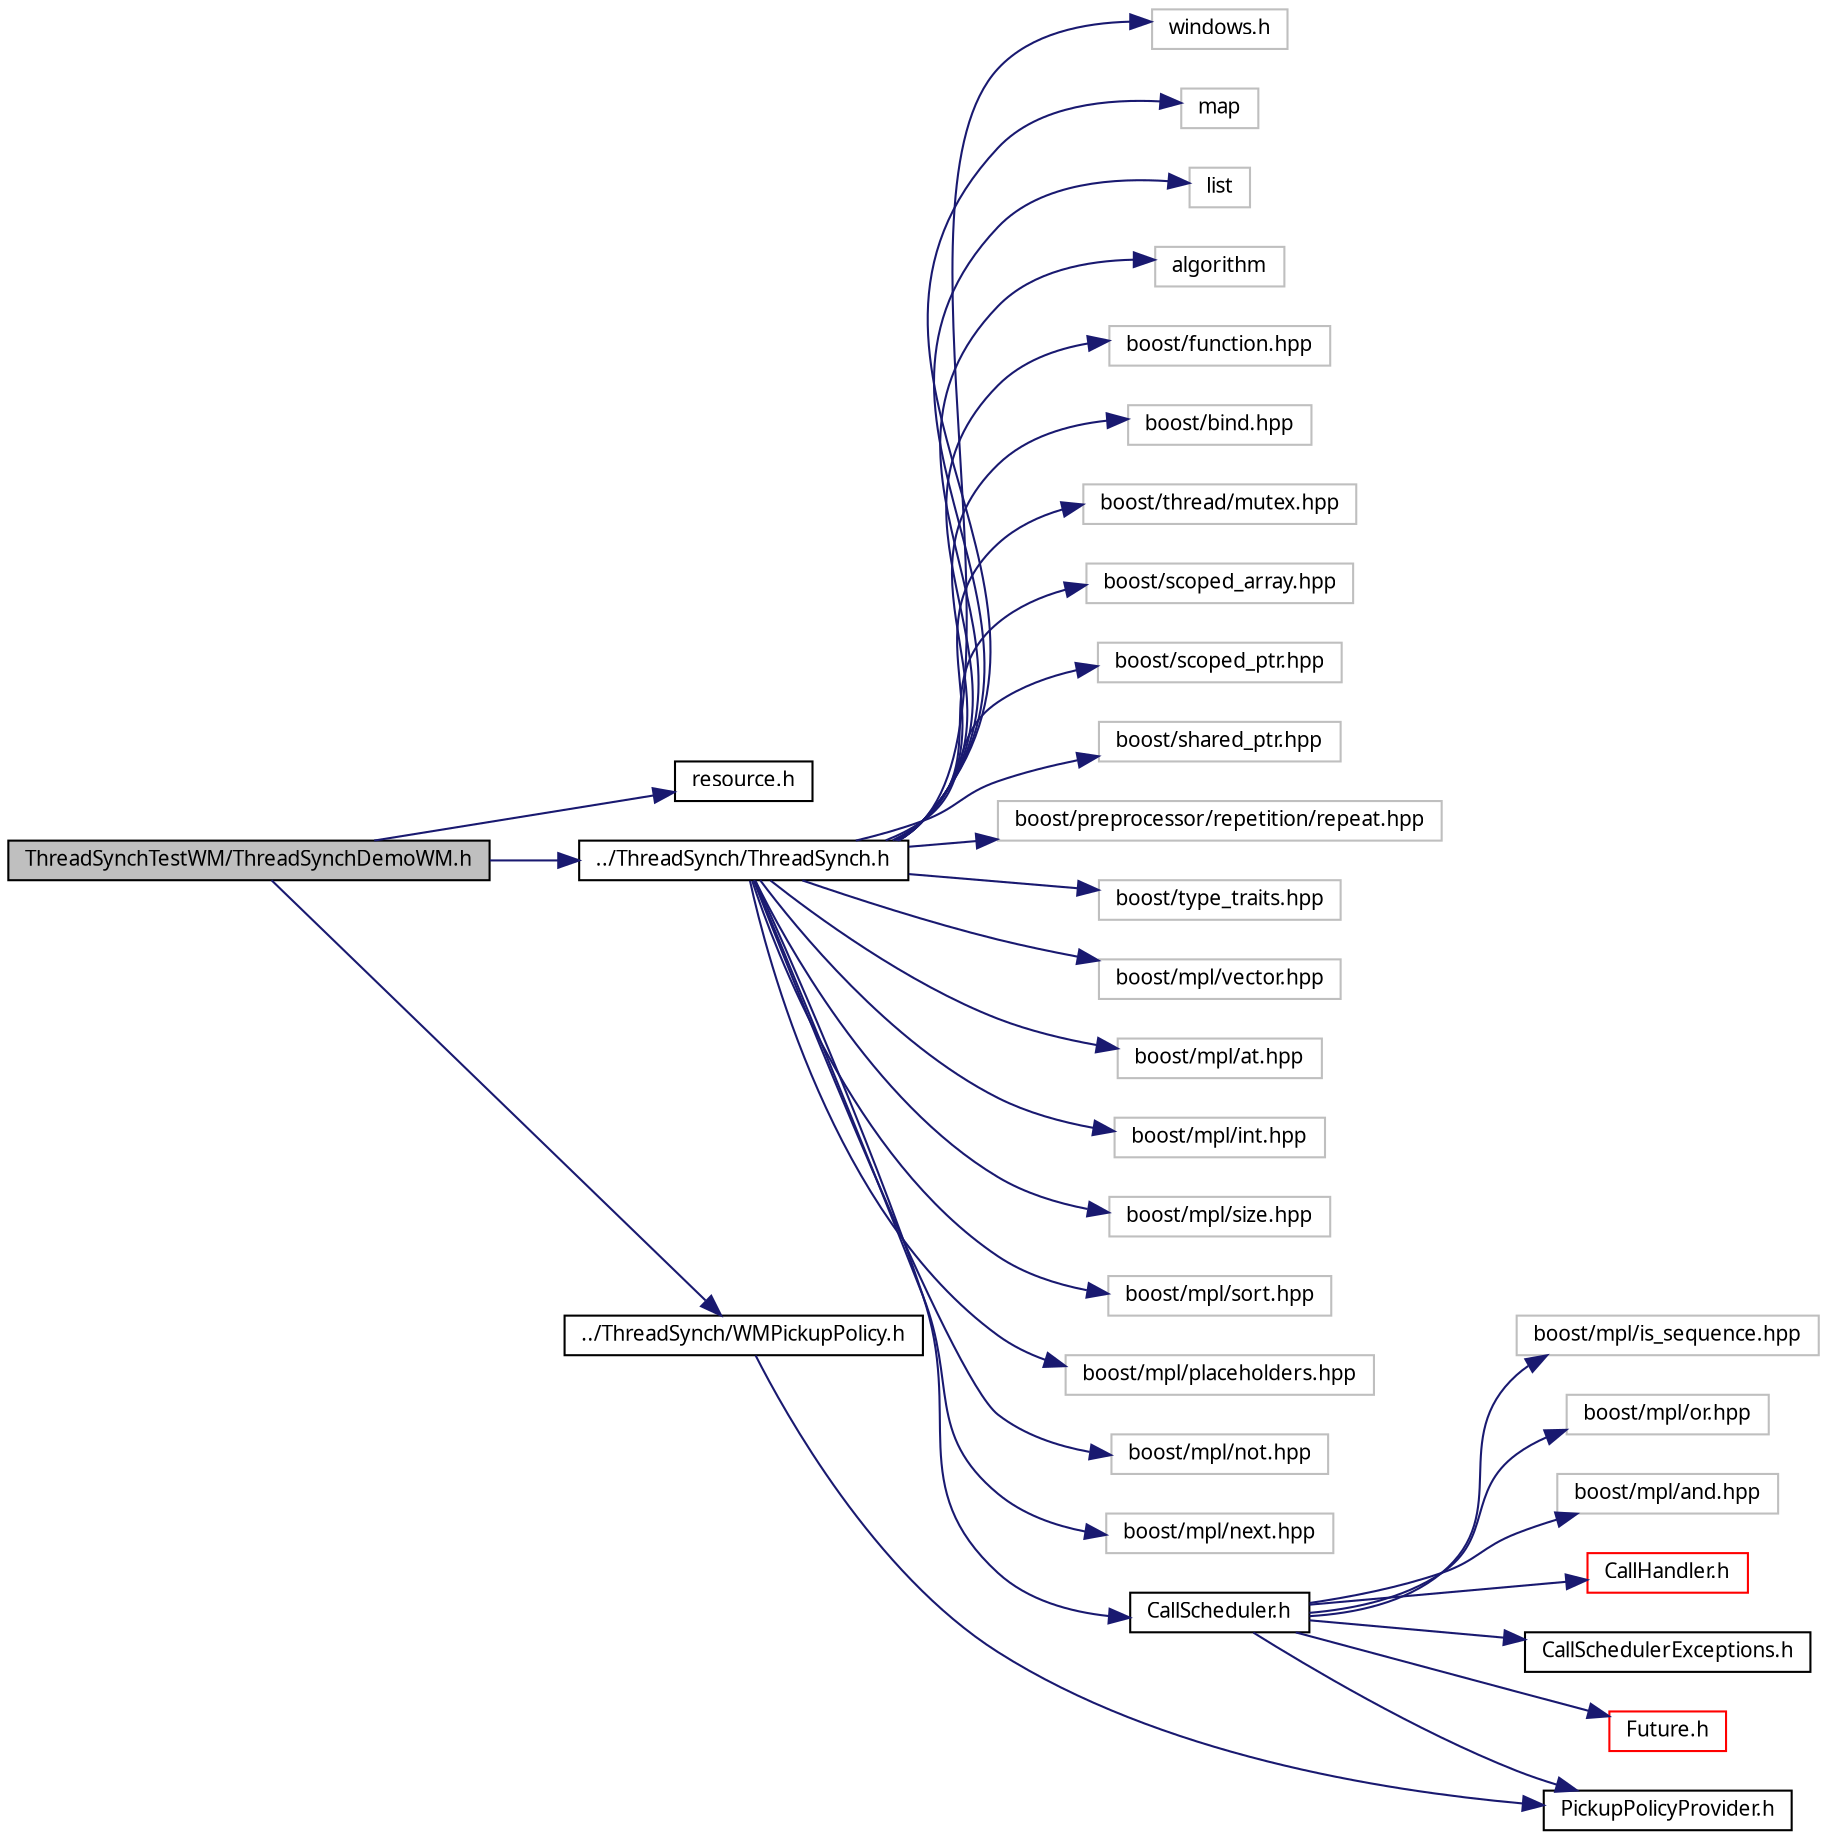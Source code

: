 digraph G
{
  edge [fontname="FreeSans.ttf",fontsize=10,labelfontname="FreeSans.ttf",labelfontsize=10];
  node [fontname="FreeSans.ttf",fontsize=10,shape=record];
  rankdir=LR;
  Node1 [label="ThreadSynchTestWM/ThreadSynchDemoWM.h",height=0.2,width=0.4,color="black", fillcolor="grey75", style="filled" fontcolor="black"];
  Node1 -> Node2 [color="midnightblue",fontsize=10,style="solid",fontname="FreeSans.ttf"];
  Node2 [label="resource.h",height=0.2,width=0.4,color="black", fillcolor="white", style="filled",URL="$resource_8h.html"];
  Node1 -> Node3 [color="midnightblue",fontsize=10,style="solid",fontname="FreeSans.ttf"];
  Node3 [label="../ThreadSynch/ThreadSynch.h",height=0.2,width=0.4,color="black", fillcolor="white", style="filled",URL="$_thread_synch_8h.html"];
  Node3 -> Node4 [color="midnightblue",fontsize=10,style="solid",fontname="FreeSans.ttf"];
  Node4 [label="windows.h",height=0.2,width=0.4,color="grey75", fillcolor="white", style="filled"];
  Node3 -> Node5 [color="midnightblue",fontsize=10,style="solid",fontname="FreeSans.ttf"];
  Node5 [label="map",height=0.2,width=0.4,color="grey75", fillcolor="white", style="filled"];
  Node3 -> Node6 [color="midnightblue",fontsize=10,style="solid",fontname="FreeSans.ttf"];
  Node6 [label="list",height=0.2,width=0.4,color="grey75", fillcolor="white", style="filled"];
  Node3 -> Node7 [color="midnightblue",fontsize=10,style="solid",fontname="FreeSans.ttf"];
  Node7 [label="algorithm",height=0.2,width=0.4,color="grey75", fillcolor="white", style="filled"];
  Node3 -> Node8 [color="midnightblue",fontsize=10,style="solid",fontname="FreeSans.ttf"];
  Node8 [label="boost/function.hpp",height=0.2,width=0.4,color="grey75", fillcolor="white", style="filled"];
  Node3 -> Node9 [color="midnightblue",fontsize=10,style="solid",fontname="FreeSans.ttf"];
  Node9 [label="boost/bind.hpp",height=0.2,width=0.4,color="grey75", fillcolor="white", style="filled"];
  Node3 -> Node10 [color="midnightblue",fontsize=10,style="solid",fontname="FreeSans.ttf"];
  Node10 [label="boost/thread/mutex.hpp",height=0.2,width=0.4,color="grey75", fillcolor="white", style="filled"];
  Node3 -> Node11 [color="midnightblue",fontsize=10,style="solid",fontname="FreeSans.ttf"];
  Node11 [label="boost/scoped_array.hpp",height=0.2,width=0.4,color="grey75", fillcolor="white", style="filled"];
  Node3 -> Node12 [color="midnightblue",fontsize=10,style="solid",fontname="FreeSans.ttf"];
  Node12 [label="boost/scoped_ptr.hpp",height=0.2,width=0.4,color="grey75", fillcolor="white", style="filled"];
  Node3 -> Node13 [color="midnightblue",fontsize=10,style="solid",fontname="FreeSans.ttf"];
  Node13 [label="boost/shared_ptr.hpp",height=0.2,width=0.4,color="grey75", fillcolor="white", style="filled"];
  Node3 -> Node14 [color="midnightblue",fontsize=10,style="solid",fontname="FreeSans.ttf"];
  Node14 [label="boost/preprocessor/repetition/repeat.hpp",height=0.2,width=0.4,color="grey75", fillcolor="white", style="filled"];
  Node3 -> Node15 [color="midnightblue",fontsize=10,style="solid",fontname="FreeSans.ttf"];
  Node15 [label="boost/type_traits.hpp",height=0.2,width=0.4,color="grey75", fillcolor="white", style="filled"];
  Node3 -> Node16 [color="midnightblue",fontsize=10,style="solid",fontname="FreeSans.ttf"];
  Node16 [label="boost/mpl/vector.hpp",height=0.2,width=0.4,color="grey75", fillcolor="white", style="filled"];
  Node3 -> Node17 [color="midnightblue",fontsize=10,style="solid",fontname="FreeSans.ttf"];
  Node17 [label="boost/mpl/at.hpp",height=0.2,width=0.4,color="grey75", fillcolor="white", style="filled"];
  Node3 -> Node18 [color="midnightblue",fontsize=10,style="solid",fontname="FreeSans.ttf"];
  Node18 [label="boost/mpl/int.hpp",height=0.2,width=0.4,color="grey75", fillcolor="white", style="filled"];
  Node3 -> Node19 [color="midnightblue",fontsize=10,style="solid",fontname="FreeSans.ttf"];
  Node19 [label="boost/mpl/size.hpp",height=0.2,width=0.4,color="grey75", fillcolor="white", style="filled"];
  Node3 -> Node20 [color="midnightblue",fontsize=10,style="solid",fontname="FreeSans.ttf"];
  Node20 [label="boost/mpl/sort.hpp",height=0.2,width=0.4,color="grey75", fillcolor="white", style="filled"];
  Node3 -> Node21 [color="midnightblue",fontsize=10,style="solid",fontname="FreeSans.ttf"];
  Node21 [label="boost/mpl/placeholders.hpp",height=0.2,width=0.4,color="grey75", fillcolor="white", style="filled"];
  Node3 -> Node22 [color="midnightblue",fontsize=10,style="solid",fontname="FreeSans.ttf"];
  Node22 [label="boost/mpl/not.hpp",height=0.2,width=0.4,color="grey75", fillcolor="white", style="filled"];
  Node3 -> Node23 [color="midnightblue",fontsize=10,style="solid",fontname="FreeSans.ttf"];
  Node23 [label="boost/mpl/next.hpp",height=0.2,width=0.4,color="grey75", fillcolor="white", style="filled"];
  Node3 -> Node24 [color="midnightblue",fontsize=10,style="solid",fontname="FreeSans.ttf"];
  Node24 [label="CallScheduler.h",height=0.2,width=0.4,color="black", fillcolor="white", style="filled",URL="$_call_scheduler_8h.html"];
  Node24 -> Node25 [color="midnightblue",fontsize=10,style="solid",fontname="FreeSans.ttf"];
  Node25 [label="boost/mpl/is_sequence.hpp",height=0.2,width=0.4,color="grey75", fillcolor="white", style="filled"];
  Node24 -> Node26 [color="midnightblue",fontsize=10,style="solid",fontname="FreeSans.ttf"];
  Node26 [label="boost/mpl/or.hpp",height=0.2,width=0.4,color="grey75", fillcolor="white", style="filled"];
  Node24 -> Node27 [color="midnightblue",fontsize=10,style="solid",fontname="FreeSans.ttf"];
  Node27 [label="boost/mpl/and.hpp",height=0.2,width=0.4,color="grey75", fillcolor="white", style="filled"];
  Node24 -> Node28 [color="midnightblue",fontsize=10,style="solid",fontname="FreeSans.ttf"];
  Node28 [label="CallHandler.h",height=0.2,width=0.4,color="red", fillcolor="white", style="filled",URL="$_call_handler_8h.html"];
  Node24 -> Node29 [color="midnightblue",fontsize=10,style="solid",fontname="FreeSans.ttf"];
  Node29 [label="PickupPolicyProvider.h",height=0.2,width=0.4,color="black", fillcolor="white", style="filled",URL="$_pickup_policy_provider_8h.html"];
  Node24 -> Node30 [color="midnightblue",fontsize=10,style="solid",fontname="FreeSans.ttf"];
  Node30 [label="CallSchedulerExceptions.h",height=0.2,width=0.4,color="black", fillcolor="white", style="filled",URL="$_call_scheduler_exceptions_8h.html"];
  Node24 -> Node31 [color="midnightblue",fontsize=10,style="solid",fontname="FreeSans.ttf"];
  Node31 [label="Future.h",height=0.2,width=0.4,color="red", fillcolor="white", style="filled",URL="$_future_8h.html"];
  Node1 -> Node32 [color="midnightblue",fontsize=10,style="solid",fontname="FreeSans.ttf"];
  Node32 [label="../ThreadSynch/WMPickupPolicy.h",height=0.2,width=0.4,color="black", fillcolor="white", style="filled",URL="$_w_m_pickup_policy_8h.html"];
  Node32 -> Node29 [color="midnightblue",fontsize=10,style="solid",fontname="FreeSans.ttf"];
}

